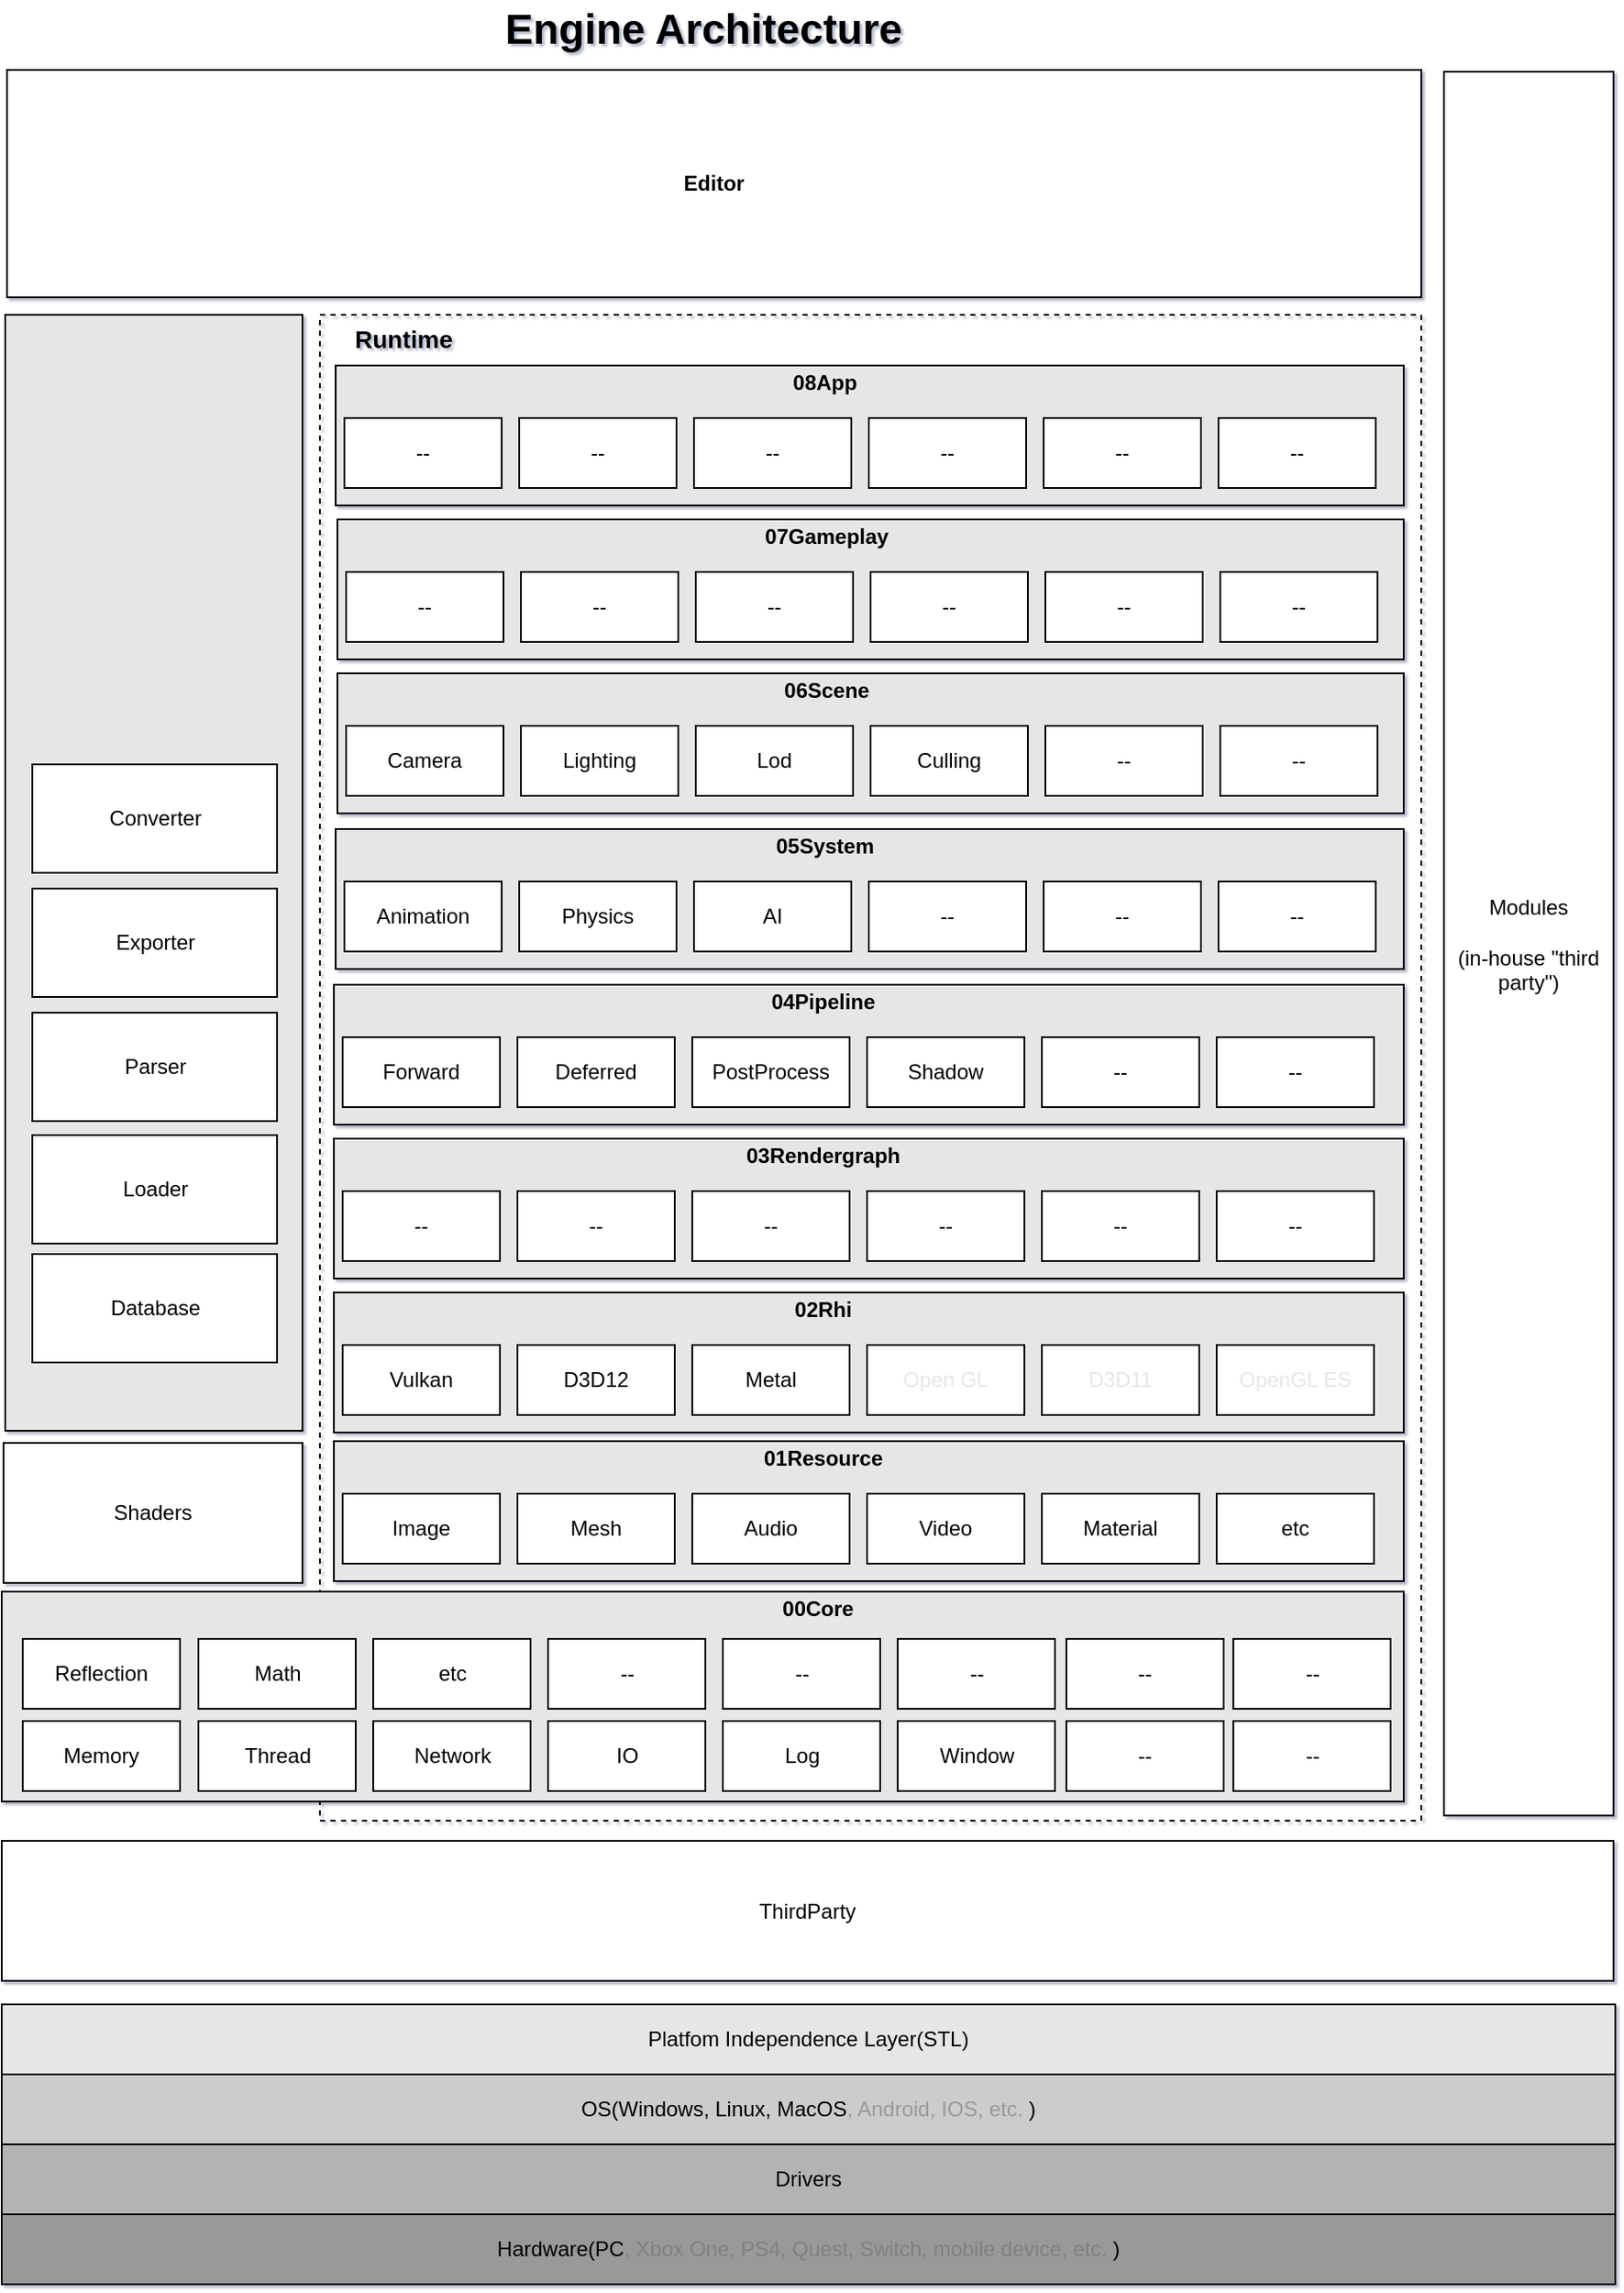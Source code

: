 <mxfile version="12.2.4" pages="1"><diagram id="azZ1bFGg1ElHCUa85jIB" name="第 1 页"><mxGraphModel dx="2171" dy="1799" grid="0" gridSize="10" guides="1" tooltips="1" connect="1" arrows="1" fold="1" page="0" pageScale="1" pageWidth="850" pageHeight="1100" math="0" shadow="1"><root><mxCell id="0"/><mxCell id="1" parent="0"/><mxCell id="115" value="" style="rounded=0;whiteSpace=wrap;html=1;dashed=1;fillColor=none;" parent="1" vertex="1"><mxGeometry x="200" y="-60" width="630" height="861" as="geometry"/></mxCell><mxCell id="2" value="Hardware(PC&lt;font color=&quot;#808080&quot;&gt;, Xbox One, PS4, Quest, Switch, mobile device, etc.&lt;/font&gt;&lt;font color=&quot;#4d4d4d&quot;&gt; &lt;/font&gt;)" style="rounded=0;whiteSpace=wrap;html=1;fillColor=#999999;" parent="1" vertex="1"><mxGeometry x="18" y="1026" width="923" height="40" as="geometry"/></mxCell><mxCell id="5" value="OS(Windows, Linux, MacOS&lt;font color=&quot;#999999&quot;&gt;, Android, IOS, etc.&amp;nbsp;&lt;/font&gt;)" style="rounded=0;whiteSpace=wrap;html=1;fillColor=#CCCCCC;" parent="1" vertex="1"><mxGeometry x="18" y="946" width="923" height="40" as="geometry"/></mxCell><mxCell id="6" value="Drivers" style="rounded=0;whiteSpace=wrap;html=1;fillColor=#B3B3B3;" parent="1" vertex="1"><mxGeometry x="18" y="986" width="923" height="40" as="geometry"/></mxCell><mxCell id="7" value="Modules&lt;br&gt;&lt;br&gt;(in-house &quot;third party&quot;)" style="rounded=0;whiteSpace=wrap;html=1;fillColor=#FFFFFF;" parent="1" vertex="1"><mxGeometry x="843" y="-199" width="97" height="997" as="geometry"/></mxCell><mxCell id="11" value="ThirdParty" style="rounded=0;whiteSpace=wrap;html=1;fillColor=#FFFFFF;" parent="1" vertex="1"><mxGeometry x="18" y="812.5" width="922" height="80" as="geometry"/></mxCell><mxCell id="14" value="" style="rounded=0;whiteSpace=wrap;html=1;fillColor=#E6E6E6;" parent="1" vertex="1"><mxGeometry x="18" y="670" width="802" height="120" as="geometry"/></mxCell><mxCell id="16" value="" style="rounded=0;whiteSpace=wrap;html=1;fillColor=#E6E6E6;" parent="1" vertex="1"><mxGeometry x="208" y="584" width="612" height="80" as="geometry"/></mxCell><mxCell id="22" value="" style="rounded=0;whiteSpace=wrap;html=1;fillColor=#E6E6E6;" parent="1" vertex="1"><mxGeometry x="20" y="-60" width="170" height="638" as="geometry"/></mxCell><mxCell id="23" value="&lt;b&gt;Editor&lt;/b&gt;" style="rounded=0;whiteSpace=wrap;html=1;fillColor=#FFFFFF;" parent="1" vertex="1"><mxGeometry x="21" y="-200" width="809" height="130" as="geometry"/></mxCell><mxCell id="27" value="Shaders" style="rounded=0;whiteSpace=wrap;html=1;fillColor=#FFFFFF;" parent="1" vertex="1"><mxGeometry x="19" y="585" width="171" height="80" as="geometry"/></mxCell><mxCell id="31" value="Memory&lt;span style=&quot;color: rgba(0 , 0 , 0 , 0) ; font-family: monospace ; font-size: 0px ; white-space: nowrap&quot;&gt;%3CmxGraphModel%3E%3Croot%3E%3CmxCell%20id%3D%220%22%2F%3E%3CmxCell%20id%3D%221%22%20parent%3D%220%22%2F%3E%3CmxCell%20id%3D%222%22%20value%3D%22%22%20style%3D%22rounded%3D0%3BwhiteSpace%3Dwrap%3Bhtml%3D1%3BfillColor%3D%23FFFFFF%3B%22%20vertex%3D%221%22%20parent%3D%221%22%3E%3CmxGeometry%20x%3D%22220%22%20y%3D%22700%22%20width%3D%22130%22%20height%3D%2240%22%20as%3D%22geometry%22%2F%3E%3C%2FmxCell%3E%3C%2Froot%3E%3C%2FmxGraphModel%3E&lt;/span&gt;" style="rounded=0;whiteSpace=wrap;html=1;fillColor=#FFFFFF;" parent="1" vertex="1"><mxGeometry x="30" y="744" width="90" height="40" as="geometry"/></mxCell><mxCell id="32" value="Thread" style="rounded=0;whiteSpace=wrap;html=1;fillColor=#FFFFFF;" parent="1" vertex="1"><mxGeometry x="130.5" y="744" width="90" height="40" as="geometry"/></mxCell><mxCell id="33" value="Network" style="rounded=0;whiteSpace=wrap;html=1;fillColor=#FFFFFF;" parent="1" vertex="1"><mxGeometry x="230.5" y="744" width="90" height="40" as="geometry"/></mxCell><mxCell id="34" value="Window" style="rounded=0;whiteSpace=wrap;html=1;fillColor=#FFFFFF;" parent="1" vertex="1"><mxGeometry x="530.5" y="744" width="90" height="40" as="geometry"/></mxCell><mxCell id="35" value="IO" style="rounded=0;whiteSpace=wrap;html=1;fillColor=#FFFFFF;" parent="1" vertex="1"><mxGeometry x="330.5" y="744" width="90" height="40" as="geometry"/></mxCell><mxCell id="36" value="Log" style="rounded=0;whiteSpace=wrap;html=1;fillColor=#FFFFFF;" parent="1" vertex="1"><mxGeometry x="430.5" y="744" width="90" height="40" as="geometry"/></mxCell><mxCell id="38" value="Reflection" style="rounded=0;whiteSpace=wrap;html=1;fillColor=#FFFFFF;" parent="1" vertex="1"><mxGeometry x="30" y="697" width="90" height="40" as="geometry"/></mxCell><mxCell id="39" value="Math" style="rounded=0;whiteSpace=wrap;html=1;fillColor=#FFFFFF;" parent="1" vertex="1"><mxGeometry x="130.5" y="697" width="90" height="40" as="geometry"/></mxCell><mxCell id="40" value="etc" style="rounded=0;whiteSpace=wrap;html=1;fillColor=#FFFFFF;" parent="1" vertex="1"><mxGeometry x="230.5" y="697" width="90" height="40" as="geometry"/></mxCell><mxCell id="41" value="--" style="rounded=0;whiteSpace=wrap;html=1;fillColor=#FFFFFF;" parent="1" vertex="1"><mxGeometry x="530.5" y="697" width="90" height="40" as="geometry"/></mxCell><mxCell id="42" value="--" style="rounded=0;whiteSpace=wrap;html=1;fillColor=#FFFFFF;" parent="1" vertex="1"><mxGeometry x="330.5" y="697" width="90" height="40" as="geometry"/></mxCell><mxCell id="43" value="--" style="rounded=0;whiteSpace=wrap;html=1;fillColor=#FFFFFF;" parent="1" vertex="1"><mxGeometry x="430.5" y="697" width="90" height="40" as="geometry"/></mxCell><mxCell id="46" value="&lt;b&gt;00Core&lt;/b&gt;" style="text;html=1;strokeColor=none;fillColor=none;align=center;verticalAlign=middle;whiteSpace=wrap;rounded=0;" parent="1" vertex="1"><mxGeometry x="465" y="670" width="40" height="20" as="geometry"/></mxCell><mxCell id="47" value="Image" style="rounded=0;whiteSpace=wrap;html=1;fillColor=#FFFFFF;" parent="1" vertex="1"><mxGeometry x="213" y="614" width="90" height="40" as="geometry"/></mxCell><mxCell id="48" value="Mesh" style="rounded=0;whiteSpace=wrap;html=1;fillColor=#FFFFFF;" parent="1" vertex="1"><mxGeometry x="313" y="614" width="90" height="40" as="geometry"/></mxCell><mxCell id="49" value="Audio" style="rounded=0;whiteSpace=wrap;html=1;fillColor=#FFFFFF;" parent="1" vertex="1"><mxGeometry x="413" y="614" width="90" height="40" as="geometry"/></mxCell><mxCell id="50" value="Video" style="rounded=0;whiteSpace=wrap;html=1;fillColor=#FFFFFF;" parent="1" vertex="1"><mxGeometry x="513" y="614" width="90" height="40" as="geometry"/></mxCell><mxCell id="51" value="Material" style="rounded=0;whiteSpace=wrap;html=1;fillColor=#FFFFFF;" parent="1" vertex="1"><mxGeometry x="613" y="614" width="90" height="40" as="geometry"/></mxCell><mxCell id="52" value="etc" style="rounded=0;whiteSpace=wrap;html=1;fillColor=#FFFFFF;" parent="1" vertex="1"><mxGeometry x="713" y="614" width="90" height="40" as="geometry"/></mxCell><mxCell id="53" value="&lt;b&gt;01Resource&lt;/b&gt;" style="text;html=1;strokeColor=none;fillColor=none;align=center;verticalAlign=middle;whiteSpace=wrap;rounded=0;" parent="1" vertex="1"><mxGeometry x="468" y="584" width="40" height="20" as="geometry"/></mxCell><mxCell id="54" value="" style="rounded=0;whiteSpace=wrap;html=1;fillColor=#E6E6E6;" parent="1" vertex="1"><mxGeometry x="208" y="499" width="612" height="80" as="geometry"/></mxCell><mxCell id="55" value="Vulkan" style="rounded=0;whiteSpace=wrap;html=1;fillColor=#FFFFFF;" parent="1" vertex="1"><mxGeometry x="213" y="529" width="90" height="40" as="geometry"/></mxCell><mxCell id="56" value="D3D12" style="rounded=0;whiteSpace=wrap;html=1;fillColor=#FFFFFF;" parent="1" vertex="1"><mxGeometry x="313" y="529" width="90" height="40" as="geometry"/></mxCell><mxCell id="57" value="Metal" style="rounded=0;whiteSpace=wrap;html=1;fillColor=#FFFFFF;" parent="1" vertex="1"><mxGeometry x="413" y="529" width="90" height="40" as="geometry"/></mxCell><mxCell id="58" value="&lt;font color=&quot;#e6e6e6&quot;&gt;Open GL&lt;/font&gt;" style="rounded=0;whiteSpace=wrap;html=1;fillColor=#FFFFFF;" parent="1" vertex="1"><mxGeometry x="513" y="529" width="90" height="40" as="geometry"/></mxCell><mxCell id="59" value="&lt;font color=&quot;#e6e6e6&quot;&gt;D3D11&lt;/font&gt;" style="rounded=0;whiteSpace=wrap;html=1;fillColor=#FFFFFF;" parent="1" vertex="1"><mxGeometry x="613" y="529" width="90" height="40" as="geometry"/></mxCell><mxCell id="60" value="&lt;font color=&quot;#e6e6e6&quot;&gt;OpenGL ES&lt;/font&gt;" style="rounded=0;whiteSpace=wrap;html=1;fillColor=#FFFFFF;" parent="1" vertex="1"><mxGeometry x="713" y="529" width="90" height="40" as="geometry"/></mxCell><mxCell id="61" value="&lt;b&gt;02Rhi&lt;/b&gt;" style="text;html=1;strokeColor=none;fillColor=none;align=center;verticalAlign=middle;whiteSpace=wrap;rounded=0;" parent="1" vertex="1"><mxGeometry x="468" y="499" width="40" height="20" as="geometry"/></mxCell><mxCell id="62" value="" style="rounded=0;whiteSpace=wrap;html=1;fillColor=#E6E6E6;" parent="1" vertex="1"><mxGeometry x="208" y="411" width="612" height="80" as="geometry"/></mxCell><mxCell id="63" value="--" style="rounded=0;whiteSpace=wrap;html=1;fillColor=#FFFFFF;" parent="1" vertex="1"><mxGeometry x="213" y="441" width="90" height="40" as="geometry"/></mxCell><mxCell id="64" value="--" style="rounded=0;whiteSpace=wrap;html=1;fillColor=#FFFFFF;" parent="1" vertex="1"><mxGeometry x="313" y="441" width="90" height="40" as="geometry"/></mxCell><mxCell id="65" value="--" style="rounded=0;whiteSpace=wrap;html=1;fillColor=#FFFFFF;" parent="1" vertex="1"><mxGeometry x="413" y="441" width="90" height="40" as="geometry"/></mxCell><mxCell id="66" value="--" style="rounded=0;whiteSpace=wrap;html=1;fillColor=#FFFFFF;" parent="1" vertex="1"><mxGeometry x="513" y="441" width="90" height="40" as="geometry"/></mxCell><mxCell id="67" value="--" style="rounded=0;whiteSpace=wrap;html=1;fillColor=#FFFFFF;" parent="1" vertex="1"><mxGeometry x="613" y="441" width="90" height="40" as="geometry"/></mxCell><mxCell id="68" value="--" style="rounded=0;whiteSpace=wrap;html=1;fillColor=#FFFFFF;" parent="1" vertex="1"><mxGeometry x="713" y="441" width="90" height="40" as="geometry"/></mxCell><mxCell id="69" value="&lt;b&gt;03Rendergraph&lt;/b&gt;" style="text;html=1;strokeColor=none;fillColor=none;align=center;verticalAlign=middle;whiteSpace=wrap;rounded=0;" parent="1" vertex="1"><mxGeometry x="468" y="411" width="40" height="20" as="geometry"/></mxCell><mxCell id="70" value="" style="rounded=0;whiteSpace=wrap;html=1;fillColor=#E6E6E6;" parent="1" vertex="1"><mxGeometry x="208" y="323" width="612" height="80" as="geometry"/></mxCell><mxCell id="71" value="Forward" style="rounded=0;whiteSpace=wrap;html=1;fillColor=#FFFFFF;" parent="1" vertex="1"><mxGeometry x="213" y="353" width="90" height="40" as="geometry"/></mxCell><mxCell id="72" value="Deferred" style="rounded=0;whiteSpace=wrap;html=1;fillColor=#FFFFFF;" parent="1" vertex="1"><mxGeometry x="313" y="353" width="90" height="40" as="geometry"/></mxCell><mxCell id="73" value="PostProcess" style="rounded=0;whiteSpace=wrap;html=1;fillColor=#FFFFFF;" parent="1" vertex="1"><mxGeometry x="413" y="353" width="90" height="40" as="geometry"/></mxCell><mxCell id="74" value="Shadow" style="rounded=0;whiteSpace=wrap;html=1;fillColor=#FFFFFF;" parent="1" vertex="1"><mxGeometry x="513" y="353" width="90" height="40" as="geometry"/></mxCell><mxCell id="75" value="--" style="rounded=0;whiteSpace=wrap;html=1;fillColor=#FFFFFF;" parent="1" vertex="1"><mxGeometry x="613" y="353" width="90" height="40" as="geometry"/></mxCell><mxCell id="76" value="--" style="rounded=0;whiteSpace=wrap;html=1;fillColor=#FFFFFF;" parent="1" vertex="1"><mxGeometry x="713" y="353" width="90" height="40" as="geometry"/></mxCell><mxCell id="77" value="&lt;b&gt;04Pipeline&lt;/b&gt;" style="text;html=1;strokeColor=none;fillColor=none;align=center;verticalAlign=middle;whiteSpace=wrap;rounded=0;" parent="1" vertex="1"><mxGeometry x="468" y="323" width="40" height="20" as="geometry"/></mxCell><mxCell id="78" value="" style="rounded=0;whiteSpace=wrap;html=1;fillColor=#E6E6E6;" parent="1" vertex="1"><mxGeometry x="209" y="234" width="611" height="80" as="geometry"/></mxCell><mxCell id="79" value="Animation" style="rounded=0;whiteSpace=wrap;html=1;fillColor=#FFFFFF;" parent="1" vertex="1"><mxGeometry x="214" y="264" width="90" height="40" as="geometry"/></mxCell><mxCell id="80" value="Physics" style="rounded=0;whiteSpace=wrap;html=1;fillColor=#FFFFFF;" parent="1" vertex="1"><mxGeometry x="314" y="264" width="90" height="40" as="geometry"/></mxCell><mxCell id="81" value="AI" style="rounded=0;whiteSpace=wrap;html=1;fillColor=#FFFFFF;" parent="1" vertex="1"><mxGeometry x="414" y="264" width="90" height="40" as="geometry"/></mxCell><mxCell id="82" value="--" style="rounded=0;whiteSpace=wrap;html=1;fillColor=#FFFFFF;" parent="1" vertex="1"><mxGeometry x="514" y="264" width="90" height="40" as="geometry"/></mxCell><mxCell id="83" value="--" style="rounded=0;whiteSpace=wrap;html=1;fillColor=#FFFFFF;" parent="1" vertex="1"><mxGeometry x="614" y="264" width="90" height="40" as="geometry"/></mxCell><mxCell id="84" value="--" style="rounded=0;whiteSpace=wrap;html=1;fillColor=#FFFFFF;" parent="1" vertex="1"><mxGeometry x="714" y="264" width="90" height="40" as="geometry"/></mxCell><mxCell id="85" value="&lt;b&gt;05System&lt;/b&gt;" style="text;html=1;strokeColor=none;fillColor=none;align=center;verticalAlign=middle;whiteSpace=wrap;rounded=0;" parent="1" vertex="1"><mxGeometry x="469" y="234" width="40" height="20" as="geometry"/></mxCell><mxCell id="86" value="" style="rounded=0;whiteSpace=wrap;html=1;fillColor=#E6E6E6;" parent="1" vertex="1"><mxGeometry x="210" y="145" width="610" height="80" as="geometry"/></mxCell><mxCell id="87" value="Camera" style="rounded=0;whiteSpace=wrap;html=1;fillColor=#FFFFFF;" parent="1" vertex="1"><mxGeometry x="215" y="175" width="90" height="40" as="geometry"/></mxCell><mxCell id="88" value="Lighting" style="rounded=0;whiteSpace=wrap;html=1;fillColor=#FFFFFF;" parent="1" vertex="1"><mxGeometry x="315" y="175" width="90" height="40" as="geometry"/></mxCell><mxCell id="89" value="Lod" style="rounded=0;whiteSpace=wrap;html=1;fillColor=#FFFFFF;" parent="1" vertex="1"><mxGeometry x="415" y="175" width="90" height="40" as="geometry"/></mxCell><mxCell id="90" value="Culling" style="rounded=0;whiteSpace=wrap;html=1;fillColor=#FFFFFF;" parent="1" vertex="1"><mxGeometry x="515" y="175" width="90" height="40" as="geometry"/></mxCell><mxCell id="91" value="--" style="rounded=0;whiteSpace=wrap;html=1;fillColor=#FFFFFF;" parent="1" vertex="1"><mxGeometry x="615" y="175" width="90" height="40" as="geometry"/></mxCell><mxCell id="92" value="--" style="rounded=0;whiteSpace=wrap;html=1;fillColor=#FFFFFF;" parent="1" vertex="1"><mxGeometry x="715" y="175" width="90" height="40" as="geometry"/></mxCell><mxCell id="93" value="&lt;b&gt;06Scene&lt;/b&gt;" style="text;html=1;strokeColor=none;fillColor=none;align=center;verticalAlign=middle;whiteSpace=wrap;rounded=0;" parent="1" vertex="1"><mxGeometry x="470" y="145" width="40" height="20" as="geometry"/></mxCell><mxCell id="94" value="" style="rounded=0;whiteSpace=wrap;html=1;fillColor=#E6E6E6;" parent="1" vertex="1"><mxGeometry x="210" y="57" width="610" height="80" as="geometry"/></mxCell><mxCell id="95" value="--" style="rounded=0;whiteSpace=wrap;html=1;fillColor=#FFFFFF;" parent="1" vertex="1"><mxGeometry x="215" y="87" width="90" height="40" as="geometry"/></mxCell><mxCell id="96" value="--" style="rounded=0;whiteSpace=wrap;html=1;fillColor=#FFFFFF;" parent="1" vertex="1"><mxGeometry x="315" y="87" width="90" height="40" as="geometry"/></mxCell><mxCell id="97" value="--" style="rounded=0;whiteSpace=wrap;html=1;fillColor=#FFFFFF;" parent="1" vertex="1"><mxGeometry x="415" y="87" width="90" height="40" as="geometry"/></mxCell><mxCell id="98" value="--" style="rounded=0;whiteSpace=wrap;html=1;fillColor=#FFFFFF;" parent="1" vertex="1"><mxGeometry x="515" y="87" width="90" height="40" as="geometry"/></mxCell><mxCell id="99" value="--" style="rounded=0;whiteSpace=wrap;html=1;fillColor=#FFFFFF;" parent="1" vertex="1"><mxGeometry x="615" y="87" width="90" height="40" as="geometry"/></mxCell><mxCell id="100" value="--" style="rounded=0;whiteSpace=wrap;html=1;fillColor=#FFFFFF;" parent="1" vertex="1"><mxGeometry x="715" y="87" width="90" height="40" as="geometry"/></mxCell><mxCell id="101" value="&lt;b&gt;07Gameplay&lt;/b&gt;" style="text;html=1;strokeColor=none;fillColor=none;align=center;verticalAlign=middle;whiteSpace=wrap;rounded=0;" parent="1" vertex="1"><mxGeometry x="470" y="57" width="40" height="20" as="geometry"/></mxCell><mxCell id="102" value="" style="rounded=0;whiteSpace=wrap;html=1;fillColor=#E6E6E6;" parent="1" vertex="1"><mxGeometry x="209" y="-31" width="611" height="80" as="geometry"/></mxCell><mxCell id="103" value="--" style="rounded=0;whiteSpace=wrap;html=1;fillColor=#FFFFFF;" parent="1" vertex="1"><mxGeometry x="214" y="-1" width="90" height="40" as="geometry"/></mxCell><mxCell id="104" value="--" style="rounded=0;whiteSpace=wrap;html=1;fillColor=#FFFFFF;" parent="1" vertex="1"><mxGeometry x="314" y="-1" width="90" height="40" as="geometry"/></mxCell><mxCell id="105" value="--" style="rounded=0;whiteSpace=wrap;html=1;fillColor=#FFFFFF;" parent="1" vertex="1"><mxGeometry x="414" y="-1" width="90" height="40" as="geometry"/></mxCell><mxCell id="106" value="--" style="rounded=0;whiteSpace=wrap;html=1;fillColor=#FFFFFF;" parent="1" vertex="1"><mxGeometry x="514" y="-1" width="90" height="40" as="geometry"/></mxCell><mxCell id="107" value="--" style="rounded=0;whiteSpace=wrap;html=1;fillColor=#FFFFFF;" parent="1" vertex="1"><mxGeometry x="614" y="-1" width="90" height="40" as="geometry"/></mxCell><mxCell id="108" value="--" style="rounded=0;whiteSpace=wrap;html=1;fillColor=#FFFFFF;" parent="1" vertex="1"><mxGeometry x="714" y="-1" width="90" height="40" as="geometry"/></mxCell><mxCell id="109" value="&lt;b&gt;08App&lt;/b&gt;" style="text;html=1;strokeColor=none;fillColor=none;align=center;verticalAlign=middle;whiteSpace=wrap;rounded=0;" parent="1" vertex="1"><mxGeometry x="469" y="-31" width="40" height="20" as="geometry"/></mxCell><mxCell id="110" value="Database" style="rounded=0;whiteSpace=wrap;html=1;fillColor=#FFFFFF;" parent="1" vertex="1"><mxGeometry x="35.5" y="477" width="140" height="62" as="geometry"/></mxCell><mxCell id="111" value="Loader" style="rounded=0;whiteSpace=wrap;html=1;fillColor=#FFFFFF;" parent="1" vertex="1"><mxGeometry x="35.5" y="409" width="140" height="62" as="geometry"/></mxCell><mxCell id="112" value="Parser" style="rounded=0;whiteSpace=wrap;html=1;fillColor=#FFFFFF;" parent="1" vertex="1"><mxGeometry x="35.5" y="339" width="140" height="62" as="geometry"/></mxCell><mxCell id="113" value="Exporter" style="rounded=0;whiteSpace=wrap;html=1;fillColor=#FFFFFF;" parent="1" vertex="1"><mxGeometry x="35.5" y="268" width="140" height="62" as="geometry"/></mxCell><mxCell id="114" value="Converter" style="rounded=0;whiteSpace=wrap;html=1;fillColor=#FFFFFF;" parent="1" vertex="1"><mxGeometry x="35.5" y="197" width="140" height="62" as="geometry"/></mxCell><mxCell id="116" value="&lt;b&gt;&lt;font style=&quot;font-size: 14px&quot;&gt;Runtime&lt;/font&gt;&lt;/b&gt;" style="text;html=1;strokeColor=none;fillColor=none;align=center;verticalAlign=middle;whiteSpace=wrap;rounded=0;shadow=1;" parent="1" vertex="1"><mxGeometry x="228" y="-56" width="40" height="20" as="geometry"/></mxCell><mxCell id="120" value="&lt;font style=&quot;font-size: 24px&quot;&gt;&lt;b&gt;Engine Architecture&lt;/b&gt;&lt;/font&gt;" style="text;html=1;resizable=0;points=[];autosize=1;align=left;verticalAlign=top;spacingTop=-4;" parent="1" vertex="1"><mxGeometry x="304" y="-240" width="240" height="20" as="geometry"/></mxCell><mxCell id="121" value="Platfom Independence Layer(STL)" style="rounded=0;whiteSpace=wrap;html=1;fillColor=#E6E6E6;" parent="1" vertex="1"><mxGeometry x="18" y="906" width="923" height="40" as="geometry"/></mxCell><mxCell id="122" value="--" style="rounded=0;whiteSpace=wrap;html=1;fillColor=#FFFFFF;" parent="1" vertex="1"><mxGeometry x="722.5" y="697" width="90" height="40" as="geometry"/></mxCell><mxCell id="123" value="--" style="rounded=0;whiteSpace=wrap;html=1;fillColor=#FFFFFF;" parent="1" vertex="1"><mxGeometry x="627" y="697" width="90" height="40" as="geometry"/></mxCell><mxCell id="124" value="--" style="rounded=0;whiteSpace=wrap;html=1;fillColor=#FFFFFF;" parent="1" vertex="1"><mxGeometry x="722.5" y="744" width="90" height="40" as="geometry"/></mxCell><mxCell id="125" value="--" style="rounded=0;whiteSpace=wrap;html=1;fillColor=#FFFFFF;" parent="1" vertex="1"><mxGeometry x="627" y="744" width="90" height="40" as="geometry"/></mxCell></root></mxGraphModel></diagram></mxfile>